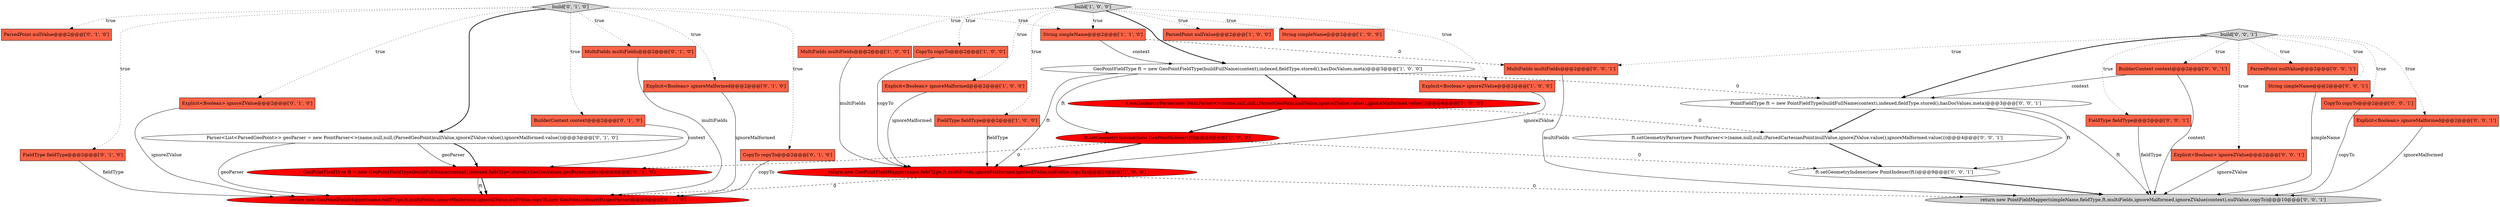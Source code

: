 digraph {
28 [style = filled, label = "FieldType fieldType@@@2@@@['0', '0', '1']", fillcolor = tomato, shape = box image = "AAA0AAABBB3BBB"];
2 [style = filled, label = "build['1', '0', '0']", fillcolor = lightgray, shape = diamond image = "AAA0AAABBB1BBB"];
20 [style = filled, label = "MultiFields multiFields@@@2@@@['0', '1', '0']", fillcolor = tomato, shape = box image = "AAA0AAABBB2BBB"];
21 [style = filled, label = "GeoPointFieldType ft = new GeoPointFieldType(buildFullName(context),indexed,fieldType.stored(),hasDocValues,geoParser,meta)@@@8@@@['0', '1', '0']", fillcolor = red, shape = ellipse image = "AAA1AAABBB2BBB"];
1 [style = filled, label = "return new GeoPointFieldMapper(name,fieldType,ft,multiFields,ignoreMalformed,ignoreZValue,nullValue,copyTo)@@@10@@@['1', '0', '0']", fillcolor = red, shape = ellipse image = "AAA1AAABBB1BBB"];
19 [style = filled, label = "ParsedPoint nullValue@@@2@@@['0', '1', '0']", fillcolor = tomato, shape = box image = "AAA0AAABBB2BBB"];
16 [style = filled, label = "Explicit<Boolean> ignoreMalformed@@@2@@@['0', '1', '0']", fillcolor = tomato, shape = box image = "AAA0AAABBB2BBB"];
3 [style = filled, label = "MultiFields multiFields@@@2@@@['1', '0', '0']", fillcolor = tomato, shape = box image = "AAA0AAABBB1BBB"];
13 [style = filled, label = "BuilderContext context@@@2@@@['0', '1', '0']", fillcolor = tomato, shape = box image = "AAA0AAABBB2BBB"];
15 [style = filled, label = "CopyTo copyTo@@@2@@@['0', '1', '0']", fillcolor = tomato, shape = box image = "AAA0AAABBB2BBB"];
31 [style = filled, label = "Explicit<Boolean> ignoreZValue@@@2@@@['0', '0', '1']", fillcolor = tomato, shape = box image = "AAA0AAABBB3BBB"];
8 [style = filled, label = "ft.setGeometryParser(new PointParser<>(name,null,null,(ParsedGeoPoint)nullValue,ignoreZValue.value(),ignoreMalformed.value()))@@@4@@@['1', '0', '0']", fillcolor = red, shape = ellipse image = "AAA1AAABBB1BBB"];
22 [style = filled, label = "FieldType fieldType@@@2@@@['0', '1', '0']", fillcolor = tomato, shape = box image = "AAA0AAABBB2BBB"];
32 [style = filled, label = "String simpleName@@@2@@@['0', '0', '1']", fillcolor = tomato, shape = box image = "AAA0AAABBB3BBB"];
4 [style = filled, label = "Explicit<Boolean> ignoreMalformed@@@2@@@['1', '0', '0']", fillcolor = tomato, shape = box image = "AAA0AAABBB1BBB"];
34 [style = filled, label = "CopyTo copyTo@@@2@@@['0', '0', '1']", fillcolor = tomato, shape = box image = "AAA0AAABBB3BBB"];
10 [style = filled, label = "ParsedPoint nullValue@@@2@@@['1', '0', '0']", fillcolor = tomato, shape = box image = "AAA0AAABBB1BBB"];
7 [style = filled, label = "FieldType fieldType@@@2@@@['1', '0', '0']", fillcolor = tomato, shape = box image = "AAA0AAABBB1BBB"];
25 [style = filled, label = "BuilderContext context@@@2@@@['0', '0', '1']", fillcolor = tomato, shape = box image = "AAA0AAABBB3BBB"];
26 [style = filled, label = "PointFieldType ft = new PointFieldType(buildFullName(context),indexed,fieldType.stored(),hasDocValues,meta)@@@3@@@['0', '0', '1']", fillcolor = white, shape = ellipse image = "AAA0AAABBB3BBB"];
11 [style = filled, label = "CopyTo copyTo@@@2@@@['1', '0', '0']", fillcolor = tomato, shape = box image = "AAA0AAABBB1BBB"];
14 [style = filled, label = "Explicit<Boolean> ignoreZValue@@@2@@@['0', '1', '0']", fillcolor = tomato, shape = box image = "AAA0AAABBB2BBB"];
36 [style = filled, label = "MultiFields multiFields@@@2@@@['0', '0', '1']", fillcolor = tomato, shape = box image = "AAA0AAABBB3BBB"];
27 [style = filled, label = "return new PointFieldMapper(simpleName,fieldType,ft,multiFields,ignoreMalformed,ignoreZValue(context),nullValue,copyTo)@@@10@@@['0', '0', '1']", fillcolor = lightgray, shape = ellipse image = "AAA0AAABBB3BBB"];
18 [style = filled, label = "build['0', '1', '0']", fillcolor = lightgray, shape = diamond image = "AAA0AAABBB2BBB"];
17 [style = filled, label = "return new GeoPointFieldMapper(name,fieldType,ft,multiFields,ignoreMalformed,ignoreZValue,nullValue,copyTo,new GeoPointIndexer(ft),geoParser)@@@9@@@['0', '1', '0']", fillcolor = red, shape = ellipse image = "AAA1AAABBB2BBB"];
30 [style = filled, label = "ft.setGeometryIndexer(new PointIndexer(ft))@@@9@@@['0', '0', '1']", fillcolor = white, shape = ellipse image = "AAA0AAABBB3BBB"];
35 [style = filled, label = "ft.setGeometryParser(new PointParser<>(name,null,null,(ParsedCartesianPoint)nullValue,ignoreZValue.value(),ignoreMalformed.value()))@@@4@@@['0', '0', '1']", fillcolor = white, shape = ellipse image = "AAA0AAABBB3BBB"];
5 [style = filled, label = "String simpleName@@@2@@@['1', '0', '0']", fillcolor = tomato, shape = box image = "AAA0AAABBB1BBB"];
29 [style = filled, label = "build['0', '0', '1']", fillcolor = lightgray, shape = diamond image = "AAA0AAABBB3BBB"];
23 [style = filled, label = "Parser<List<ParsedGeoPoint>> geoParser = new PointParser<>(name,null,null,(ParsedGeoPoint)nullValue,ignoreZValue.value(),ignoreMalformed.value())@@@3@@@['0', '1', '0']", fillcolor = white, shape = ellipse image = "AAA0AAABBB2BBB"];
6 [style = filled, label = "Explicit<Boolean> ignoreZValue@@@2@@@['1', '0', '0']", fillcolor = tomato, shape = box image = "AAA0AAABBB1BBB"];
12 [style = filled, label = "String simpleName@@@2@@@['1', '1', '0']", fillcolor = tomato, shape = box image = "AAA0AAABBB1BBB"];
0 [style = filled, label = "GeoPointFieldType ft = new GeoPointFieldType(buildFullName(context),indexed,fieldType.stored(),hasDocValues,meta)@@@3@@@['1', '0', '0']", fillcolor = white, shape = ellipse image = "AAA0AAABBB1BBB"];
24 [style = filled, label = "ParsedPoint nullValue@@@2@@@['0', '0', '1']", fillcolor = tomato, shape = box image = "AAA0AAABBB3BBB"];
33 [style = filled, label = "Explicit<Boolean> ignoreMalformed@@@2@@@['0', '0', '1']", fillcolor = tomato, shape = box image = "AAA0AAABBB3BBB"];
9 [style = filled, label = "ft.setGeometryIndexer(new GeoPointIndexer(ft))@@@9@@@['1', '0', '0']", fillcolor = red, shape = ellipse image = "AAA1AAABBB1BBB"];
28->27 [style = solid, label="fieldType"];
2->3 [style = dotted, label="true"];
32->27 [style = solid, label="simpleName"];
2->10 [style = dotted, label="true"];
12->0 [style = solid, label="context"];
3->1 [style = solid, label="multiFields"];
20->17 [style = solid, label="multiFields"];
23->21 [style = solid, label="geoParser"];
11->1 [style = solid, label="copyTo"];
18->23 [style = bold, label=""];
18->16 [style = dotted, label="true"];
7->1 [style = solid, label="fieldType"];
29->34 [style = dotted, label="true"];
1->27 [style = dashed, label="0"];
30->27 [style = bold, label=""];
8->35 [style = dashed, label="0"];
18->19 [style = dotted, label="true"];
18->15 [style = dotted, label="true"];
25->27 [style = solid, label="context"];
33->27 [style = solid, label="ignoreMalformed"];
6->1 [style = solid, label="ignoreZValue"];
26->27 [style = solid, label="ft"];
0->26 [style = dashed, label="0"];
0->9 [style = solid, label="ft"];
18->20 [style = dotted, label="true"];
25->26 [style = solid, label="context"];
36->27 [style = solid, label="multiFields"];
18->14 [style = dotted, label="true"];
23->17 [style = solid, label="geoParser"];
29->26 [style = bold, label=""];
2->11 [style = dotted, label="true"];
4->1 [style = solid, label="ignoreMalformed"];
2->0 [style = bold, label=""];
18->12 [style = dotted, label="true"];
1->17 [style = dashed, label="0"];
0->1 [style = solid, label="ft"];
29->28 [style = dotted, label="true"];
23->21 [style = bold, label=""];
14->17 [style = solid, label="ignoreZValue"];
2->6 [style = dotted, label="true"];
9->21 [style = dashed, label="0"];
12->36 [style = dashed, label="0"];
2->7 [style = dotted, label="true"];
2->4 [style = dotted, label="true"];
15->17 [style = solid, label="copyTo"];
0->8 [style = bold, label=""];
8->9 [style = bold, label=""];
26->35 [style = bold, label=""];
16->17 [style = solid, label="ignoreMalformed"];
2->12 [style = dotted, label="true"];
31->27 [style = solid, label="ignoreZValue"];
34->27 [style = solid, label="copyTo"];
29->33 [style = dotted, label="true"];
26->30 [style = solid, label="ft"];
9->30 [style = dashed, label="0"];
13->21 [style = solid, label="context"];
9->1 [style = bold, label=""];
2->5 [style = dotted, label="true"];
35->30 [style = bold, label=""];
29->24 [style = dotted, label="true"];
21->17 [style = bold, label=""];
29->32 [style = dotted, label="true"];
29->36 [style = dotted, label="true"];
22->17 [style = solid, label="fieldType"];
29->25 [style = dotted, label="true"];
21->17 [style = solid, label="ft"];
18->13 [style = dotted, label="true"];
29->31 [style = dotted, label="true"];
18->22 [style = dotted, label="true"];
}
